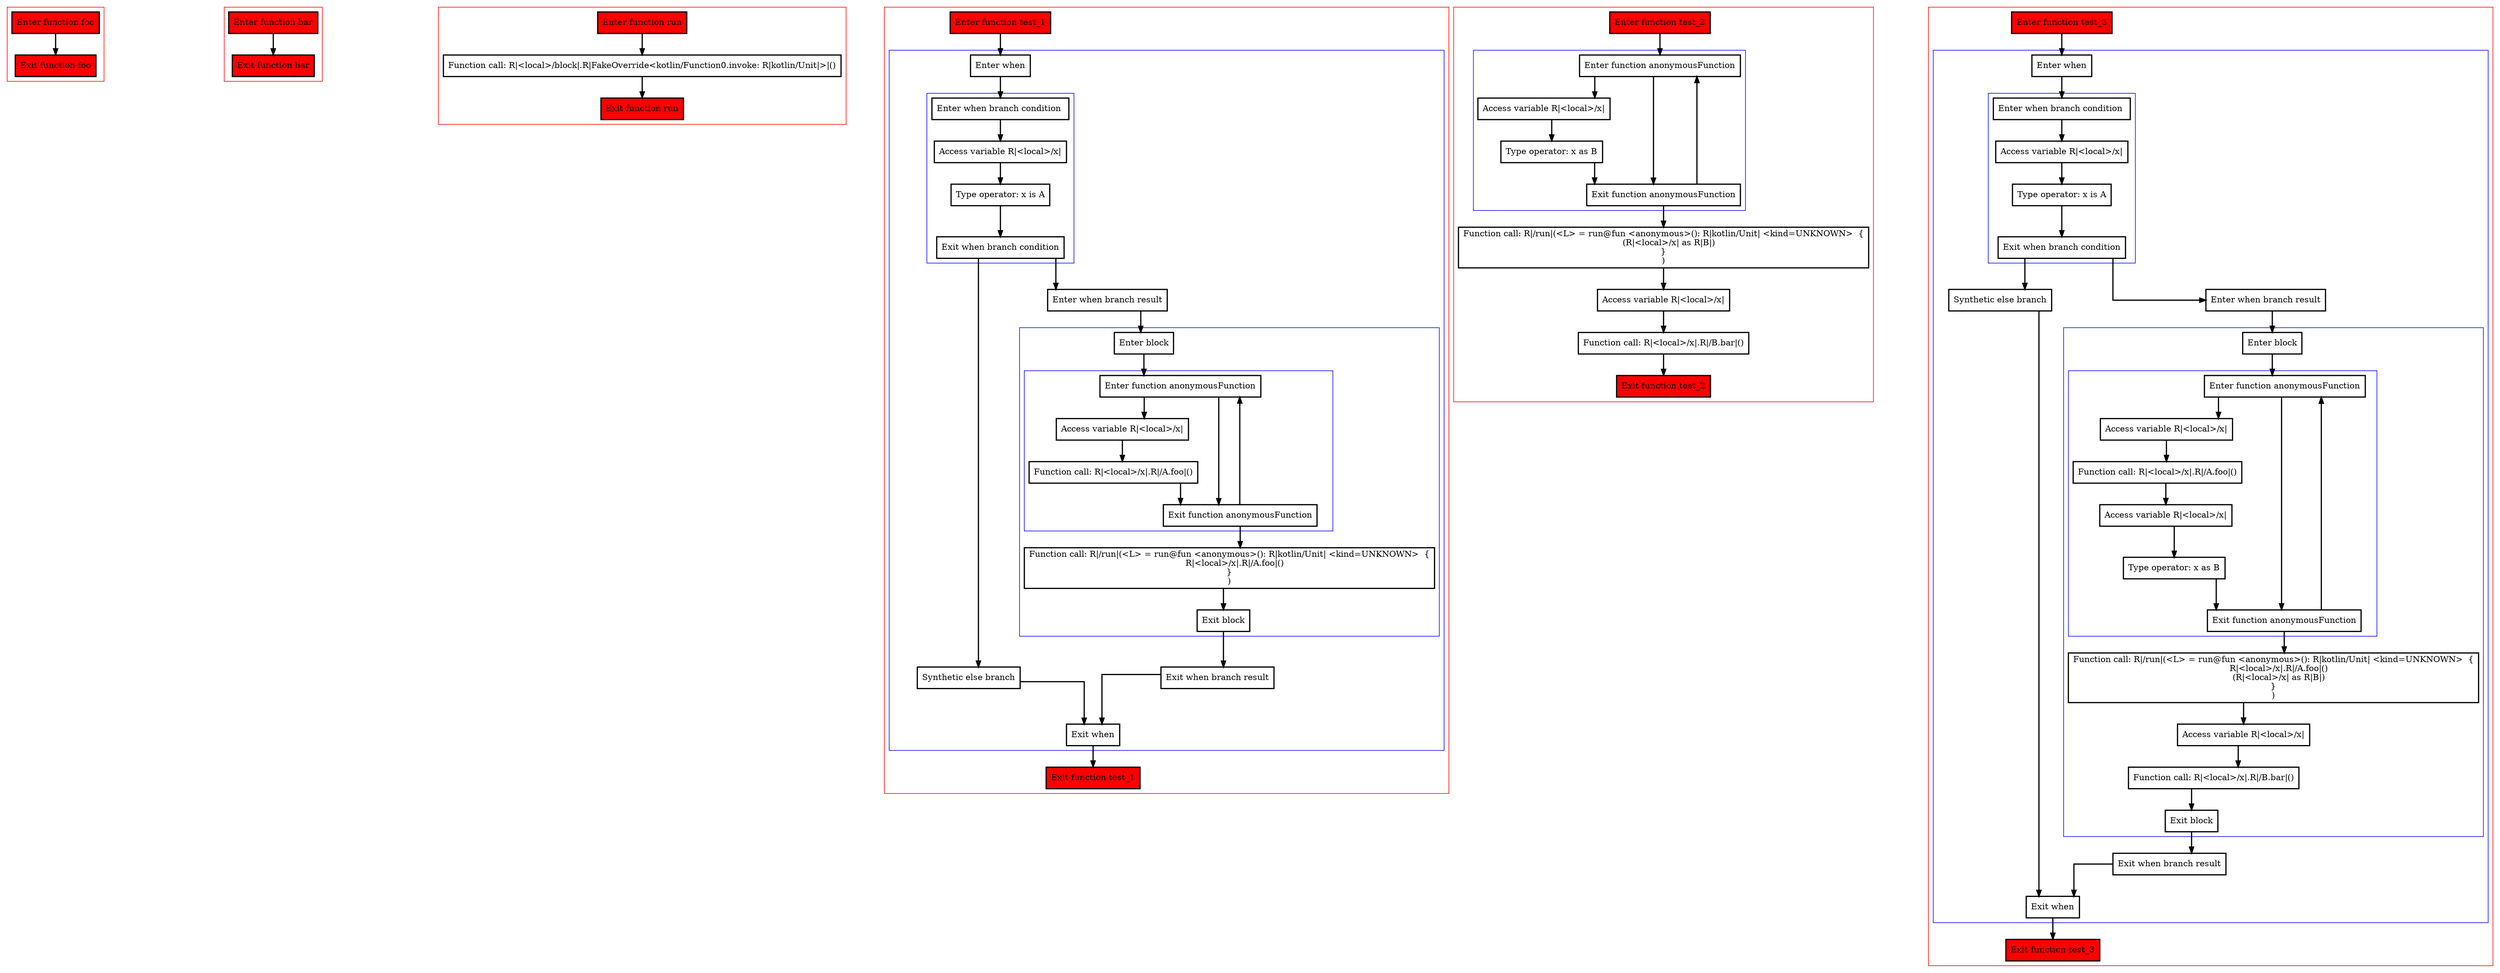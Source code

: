 digraph inPlaceLambdas_kt {
  graph [splines=ortho nodesep=3]
  node [shape=box penwidth=2]
  edge [penwidth=2]

  subgraph cluster_0 {
    color=red
    0 [label="Enter function foo" style="filled" fillcolor=red];
    1 [label="Exit function foo" style="filled" fillcolor=red];
  }

  0 -> {1};

  subgraph cluster_1 {
    color=red
    2 [label="Enter function bar" style="filled" fillcolor=red];
    3 [label="Exit function bar" style="filled" fillcolor=red];
  }

  2 -> {3};

  subgraph cluster_2 {
    color=red
    4 [label="Enter function run" style="filled" fillcolor=red];
    5 [label="Function call: R|<local>/block|.R|FakeOverride<kotlin/Function0.invoke: R|kotlin/Unit|>|()"];
    6 [label="Exit function run" style="filled" fillcolor=red];
  }

  4 -> {5};
  5 -> {6};

  subgraph cluster_3 {
    color=red
    7 [label="Enter function test_1" style="filled" fillcolor=red];
    subgraph cluster_4 {
      color=blue
      8 [label="Enter when"];
      subgraph cluster_5 {
        color=blue
        9 [label="Enter when branch condition "];
        10 [label="Access variable R|<local>/x|"];
        11 [label="Type operator: x is A"];
        12 [label="Exit when branch condition"];
      }
      13 [label="Synthetic else branch"];
      14 [label="Enter when branch result"];
      subgraph cluster_6 {
        color=blue
        15 [label="Enter block"];
        subgraph cluster_7 {
          color=blue
          16 [label="Enter function anonymousFunction"];
          17 [label="Access variable R|<local>/x|"];
          18 [label="Function call: R|<local>/x|.R|/A.foo|()"];
          19 [label="Exit function anonymousFunction"];
        }
        20 [label="Function call: R|/run|(<L> = run@fun <anonymous>(): R|kotlin/Unit| <kind=UNKNOWN>  {
    R|<local>/x|.R|/A.foo|()
}
)"];
        21 [label="Exit block"];
      }
      22 [label="Exit when branch result"];
      23 [label="Exit when"];
    }
    24 [label="Exit function test_1" style="filled" fillcolor=red];
  }

  7 -> {8};
  8 -> {9};
  9 -> {10};
  10 -> {11};
  11 -> {12};
  12 -> {14 13};
  13 -> {23};
  14 -> {15};
  15 -> {16};
  16 -> {19 17};
  17 -> {18};
  18 -> {19};
  19 -> {16 20};
  20 -> {21};
  21 -> {22};
  22 -> {23};
  23 -> {24};

  subgraph cluster_8 {
    color=red
    25 [label="Enter function test_2" style="filled" fillcolor=red];
    subgraph cluster_9 {
      color=blue
      26 [label="Enter function anonymousFunction"];
      27 [label="Access variable R|<local>/x|"];
      28 [label="Type operator: x as B"];
      29 [label="Exit function anonymousFunction"];
    }
    30 [label="Function call: R|/run|(<L> = run@fun <anonymous>(): R|kotlin/Unit| <kind=UNKNOWN>  {
    (R|<local>/x| as R|B|)
}
)"];
    31 [label="Access variable R|<local>/x|"];
    32 [label="Function call: R|<local>/x|.R|/B.bar|()"];
    33 [label="Exit function test_2" style="filled" fillcolor=red];
  }

  25 -> {26};
  26 -> {29 27};
  27 -> {28};
  28 -> {29};
  29 -> {26 30};
  30 -> {31};
  31 -> {32};
  32 -> {33};

  subgraph cluster_10 {
    color=red
    34 [label="Enter function test_3" style="filled" fillcolor=red];
    subgraph cluster_11 {
      color=blue
      35 [label="Enter when"];
      subgraph cluster_12 {
        color=blue
        36 [label="Enter when branch condition "];
        37 [label="Access variable R|<local>/x|"];
        38 [label="Type operator: x is A"];
        39 [label="Exit when branch condition"];
      }
      40 [label="Synthetic else branch"];
      41 [label="Enter when branch result"];
      subgraph cluster_13 {
        color=blue
        42 [label="Enter block"];
        subgraph cluster_14 {
          color=blue
          43 [label="Enter function anonymousFunction"];
          44 [label="Access variable R|<local>/x|"];
          45 [label="Function call: R|<local>/x|.R|/A.foo|()"];
          46 [label="Access variable R|<local>/x|"];
          47 [label="Type operator: x as B"];
          48 [label="Exit function anonymousFunction"];
        }
        49 [label="Function call: R|/run|(<L> = run@fun <anonymous>(): R|kotlin/Unit| <kind=UNKNOWN>  {
    R|<local>/x|.R|/A.foo|()
    (R|<local>/x| as R|B|)
}
)"];
        50 [label="Access variable R|<local>/x|"];
        51 [label="Function call: R|<local>/x|.R|/B.bar|()"];
        52 [label="Exit block"];
      }
      53 [label="Exit when branch result"];
      54 [label="Exit when"];
    }
    55 [label="Exit function test_3" style="filled" fillcolor=red];
  }

  34 -> {35};
  35 -> {36};
  36 -> {37};
  37 -> {38};
  38 -> {39};
  39 -> {41 40};
  40 -> {54};
  41 -> {42};
  42 -> {43};
  43 -> {48 44};
  44 -> {45};
  45 -> {46};
  46 -> {47};
  47 -> {48};
  48 -> {43 49};
  49 -> {50};
  50 -> {51};
  51 -> {52};
  52 -> {53};
  53 -> {54};
  54 -> {55};

}
